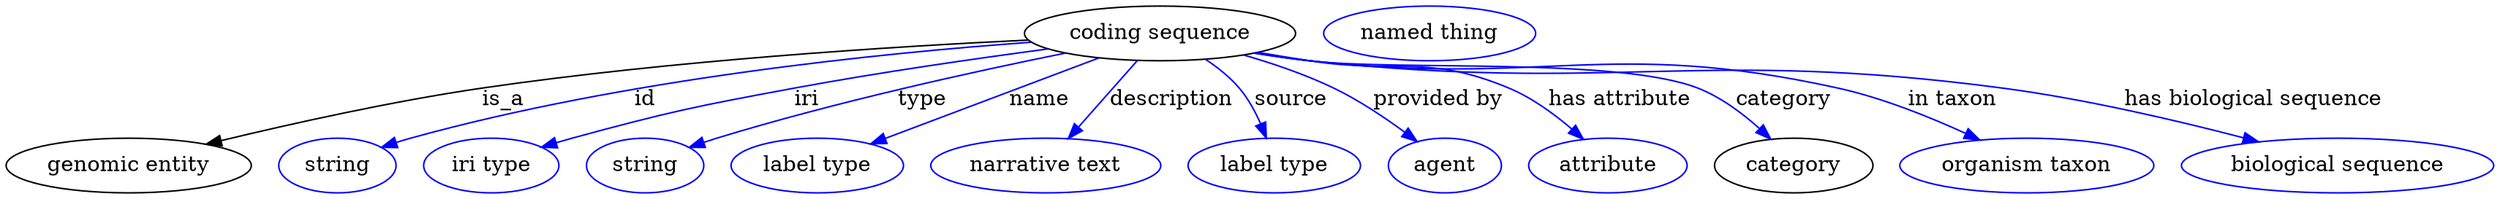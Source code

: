 digraph {
	graph [bb="0,0,1633.3,123"];
	node [label="\N"];
	"coding sequence"	 [height=0.5,
		label="coding sequence",
		pos="757.59,105",
		width=2.4734];
	"genomic entity"	 [height=0.5,
		pos="80.593,18",
		width=2.2387];
	"coding sequence" -> "genomic entity"	 [label=is_a,
		lp="326.59,61.5",
		pos="e,133.2,31.704 670.22,101.44 580.2,96.947 436.01,87.47 312.59,69 254.65,60.328 189.56,45.573 143.11,34.159"];
	id	 [color=blue,
		height=0.5,
		label=string,
		pos="217.59,18",
		width=1.0652];
	"coding sequence" -> id	 [color=blue,
		label=id,
		lp="405.59,61.5",
		pos="e,246.8,29.763 671.15,100.36 571.65,93.317 404.14,76.19 265.59,36 262.61,35.135 259.55,34.172 256.49,33.153",
		style=solid];
	iri	 [color=blue,
		height=0.5,
		label="iri type",
		pos="318.59,18",
		width=1.2277];
	"coding sequence" -> iri	 [color=blue,
		label=iri,
		lp="517.59,61.5",
		pos="e,352.45,29.775 681.03,95.741 631.86,89.337 566.73,80.005 509.59,69 448.09,57.155 432.8,53.252 372.59,36 369.21,35.032 365.73,33.985 \
362.24,32.9",
		style=solid];
	type	 [color=blue,
		height=0.5,
		label=string,
		pos="419.59,18",
		width=1.0652];
	"coding sequence" -> type	 [color=blue,
		label=type,
		lp="601.59,61.5",
		pos="e,448.74,29.77 692.98,92.558 633.51,80.431 543.18,60.295 466.59,36 463.86,35.133 461.06,34.193 458.24,33.212",
		style=solid];
	name	 [color=blue,
		height=0.5,
		label="label type",
		pos="532.59,18",
		width=1.5707];
	"coding sequence" -> name	 [color=blue,
		label=name,
		lp="678.59,61.5",
		pos="e,568.77,31.989 716.32,89.043 677.21,73.92 618.59,51.252 578.13,35.608",
		style=solid];
	description	 [color=blue,
		height=0.5,
		label="narrative text",
		pos="682.59,18",
		width=2.0943];
	"coding sequence" -> description	 [color=blue,
		label=description,
		lp="765.59,61.5",
		pos="e,697.86,35.706 742.05,86.974 731.22,74.409 716.61,57.466 704.59,43.517",
		style=solid];
	source	 [color=blue,
		height=0.5,
		label="label type",
		pos="832.59,18",
		width=1.5707];
	"coding sequence" -> source	 [color=blue,
		label=source,
		lp="845.09,61.5",
		pos="e,827.49,36.365 788.88,88.026 796.7,82.705 804.57,76.288 810.59,69 816.18,62.236 820.58,53.837 823.92,45.819",
		style=solid];
	"provided by"	 [color=blue,
		height=0.5,
		label=agent,
		pos="944.59,18",
		width=1.0291];
	"coding sequence" -> "provided by"	 [color=blue,
		label="provided by",
		lp="941.09,61.5",
		pos="e,926.08,33.855 815.06,91.138 834.19,85.492 855.28,78.116 873.59,69 889.31,61.177 905.32,50.012 918.14,40.122",
		style=solid];
	"has attribute"	 [color=blue,
		height=0.5,
		label=attribute,
		pos="1051.6,18",
		width=1.4443];
	"coding sequence" -> "has attribute"	 [color=blue,
		label="has attribute",
		lp="1060.6,61.5",
		pos="e,1035.3,35.106 822.62,92.621 833.61,90.654 844.92,88.707 855.59,87 914.06,77.649 933.15,92.285 987.59,69 1002.3,62.706 1016.5,52.075 \
1027.7,42.143",
		style=solid];
	category	 [height=0.5,
		pos="1173.6,18",
		width=1.4443];
	"coding sequence" -> category	 [color=blue,
		label=category,
		lp="1168.6,61.5",
		pos="e,1158.4,35.224 820.96,92.296 832.45,90.296 844.35,88.423 855.59,87 912.17,79.838 1058.6,90.115 1111.6,69 1126.3,63.145 1140.1,52.462 \
1151,42.38",
		style=solid];
	"in taxon"	 [color=blue,
		height=0.5,
		label="organism taxon",
		pos="1326.6,18",
		width=2.3109];
	"coding sequence" -> "in taxon"	 [color=blue,
		label="in taxon",
		lp="1278.6,61.5",
		pos="e,1295,34.781 820.41,92.213 832.07,90.196 844.17,88.338 855.59,87 1009.9,68.933 1053.1,103.46 1204.6,69 1232.7,62.598 1262.6,50.19 \
1285.8,39.215",
		style=solid];
	"has biological sequence"	 [color=blue,
		height=0.5,
		label="biological sequence",
		pos="1530.6,18",
		width=2.8525];
	"coding sequence" -> "has biological sequence"	 [color=blue,
		label="has biological sequence",
		lp="1477.1,61.5",
		pos="e,1477.1,33.447 820.13,92.144 831.87,90.121 844.07,88.279 855.59,87 1057.2,64.623 1110.6,96.123 1311.6,69 1364.7,61.832 1423.9,47.682 \
1467.3,36.102",
		style=solid];
	"named thing_category"	 [color=blue,
		height=0.5,
		label="named thing",
		pos="934.59,105",
		width=1.9318];
}
